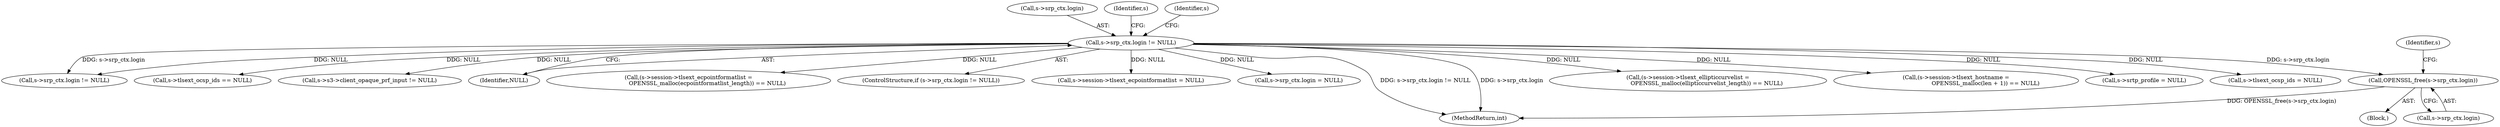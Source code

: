 digraph "0_openssl_2c0d295e26306e15a92eb23a84a1802005c1c137@API" {
"1000182" [label="(Call,OPENSSL_free(s->srp_ctx.login))"];
"1000174" [label="(Call,s->srp_ctx.login != NULL)"];
"1000183" [label="(Call,s->srp_ctx.login)"];
"1000175" [label="(Call,s->srp_ctx.login)"];
"1000478" [label="(Call,s->srp_ctx.login != NULL)"];
"1001042" [label="(Call,s->tlsext_ocsp_ids == NULL)"];
"1000838" [label="(Call,s->s3->client_opaque_prf_input != NULL)"];
"1000180" [label="(Identifier,NULL)"];
"1000589" [label="(Call,(s->session->tlsext_ecpointformatlist =\n                     OPENSSL_malloc(ecpointformatlist_length)) == NULL)"];
"1000173" [label="(ControlStructure,if (s->srp_ctx.login != NULL))"];
"1000574" [label="(Call,s->session->tlsext_ecpointformatlist = NULL)"];
"1000185" [label="(Identifier,s)"];
"1000174" [label="(Call,s->srp_ctx.login != NULL)"];
"1000181" [label="(Block,)"];
"1000188" [label="(Call,s->srp_ctx.login = NULL)"];
"1000191" [label="(Identifier,s)"];
"1001283" [label="(MethodReturn,int)"];
"1000717" [label="(Call,(s->session->tlsext_ellipticcurvelist =\n                     OPENSSL_malloc(ellipticcurvelist_length)) == NULL)"];
"1000343" [label="(Call,(s->session->tlsext_hostname =\n                                 OPENSSL_malloc(len + 1)) == NULL)"];
"1000182" [label="(Call,OPENSSL_free(s->srp_ctx.login))"];
"1000197" [label="(Identifier,s)"];
"1000195" [label="(Call,s->srtp_profile = NULL)"];
"1001056" [label="(Call,s->tlsext_ocsp_ids = NULL)"];
"1000182" -> "1000181"  [label="AST: "];
"1000182" -> "1000183"  [label="CFG: "];
"1000183" -> "1000182"  [label="AST: "];
"1000191" -> "1000182"  [label="CFG: "];
"1000182" -> "1001283"  [label="DDG: OPENSSL_free(s->srp_ctx.login)"];
"1000174" -> "1000182"  [label="DDG: s->srp_ctx.login"];
"1000174" -> "1000173"  [label="AST: "];
"1000174" -> "1000180"  [label="CFG: "];
"1000175" -> "1000174"  [label="AST: "];
"1000180" -> "1000174"  [label="AST: "];
"1000185" -> "1000174"  [label="CFG: "];
"1000197" -> "1000174"  [label="CFG: "];
"1000174" -> "1001283"  [label="DDG: s->srp_ctx.login != NULL"];
"1000174" -> "1001283"  [label="DDG: s->srp_ctx.login"];
"1000174" -> "1000188"  [label="DDG: NULL"];
"1000174" -> "1000195"  [label="DDG: NULL"];
"1000174" -> "1000343"  [label="DDG: NULL"];
"1000174" -> "1000478"  [label="DDG: s->srp_ctx.login"];
"1000174" -> "1000478"  [label="DDG: NULL"];
"1000174" -> "1000574"  [label="DDG: NULL"];
"1000174" -> "1000589"  [label="DDG: NULL"];
"1000174" -> "1000717"  [label="DDG: NULL"];
"1000174" -> "1000838"  [label="DDG: NULL"];
"1000174" -> "1001042"  [label="DDG: NULL"];
"1000174" -> "1001056"  [label="DDG: NULL"];
}
